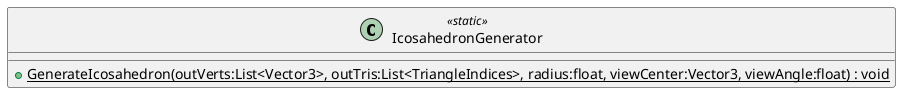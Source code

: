 @startuml
class IcosahedronGenerator <<static>> {
    + {static} GenerateIcosahedron(outVerts:List<Vector3>, outTris:List<TriangleIndices>, radius:float, viewCenter:Vector3, viewAngle:float) : void
}
@enduml
